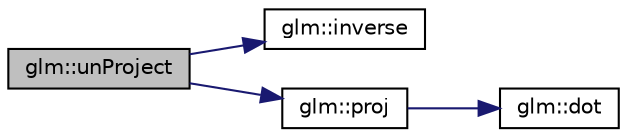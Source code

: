 digraph "glm::unProject"
{
 // LATEX_PDF_SIZE
  edge [fontname="Helvetica",fontsize="10",labelfontname="Helvetica",labelfontsize="10"];
  node [fontname="Helvetica",fontsize="10",shape=record];
  rankdir="LR";
  Node1 [label="glm::unProject",height=0.2,width=0.4,color="black", fillcolor="grey75", style="filled", fontcolor="black",tooltip=" "];
  Node1 -> Node2 [color="midnightblue",fontsize="10",style="solid",fontname="Helvetica"];
  Node2 [label="glm::inverse",height=0.2,width=0.4,color="black", fillcolor="white", style="filled",URL="$group__core__func__matrix.html#gaff4e89603cf51cdbcedebc57cd8808a3",tooltip=" "];
  Node1 -> Node3 [color="midnightblue",fontsize="10",style="solid",fontname="Helvetica"];
  Node3 [label="glm::proj",height=0.2,width=0.4,color="black", fillcolor="white", style="filled",URL="$group__gtx__projection.html#gadf29123bcf748fc9d6fb0998192184cf",tooltip=" "];
  Node3 -> Node4 [color="midnightblue",fontsize="10",style="solid",fontname="Helvetica"];
  Node4 [label="glm::dot",height=0.2,width=0.4,color="black", fillcolor="white", style="filled",URL="$group__core__func__geometric.html#ga7dada304da2ba7dd3376ab4f178c3f6b",tooltip=" "];
}
